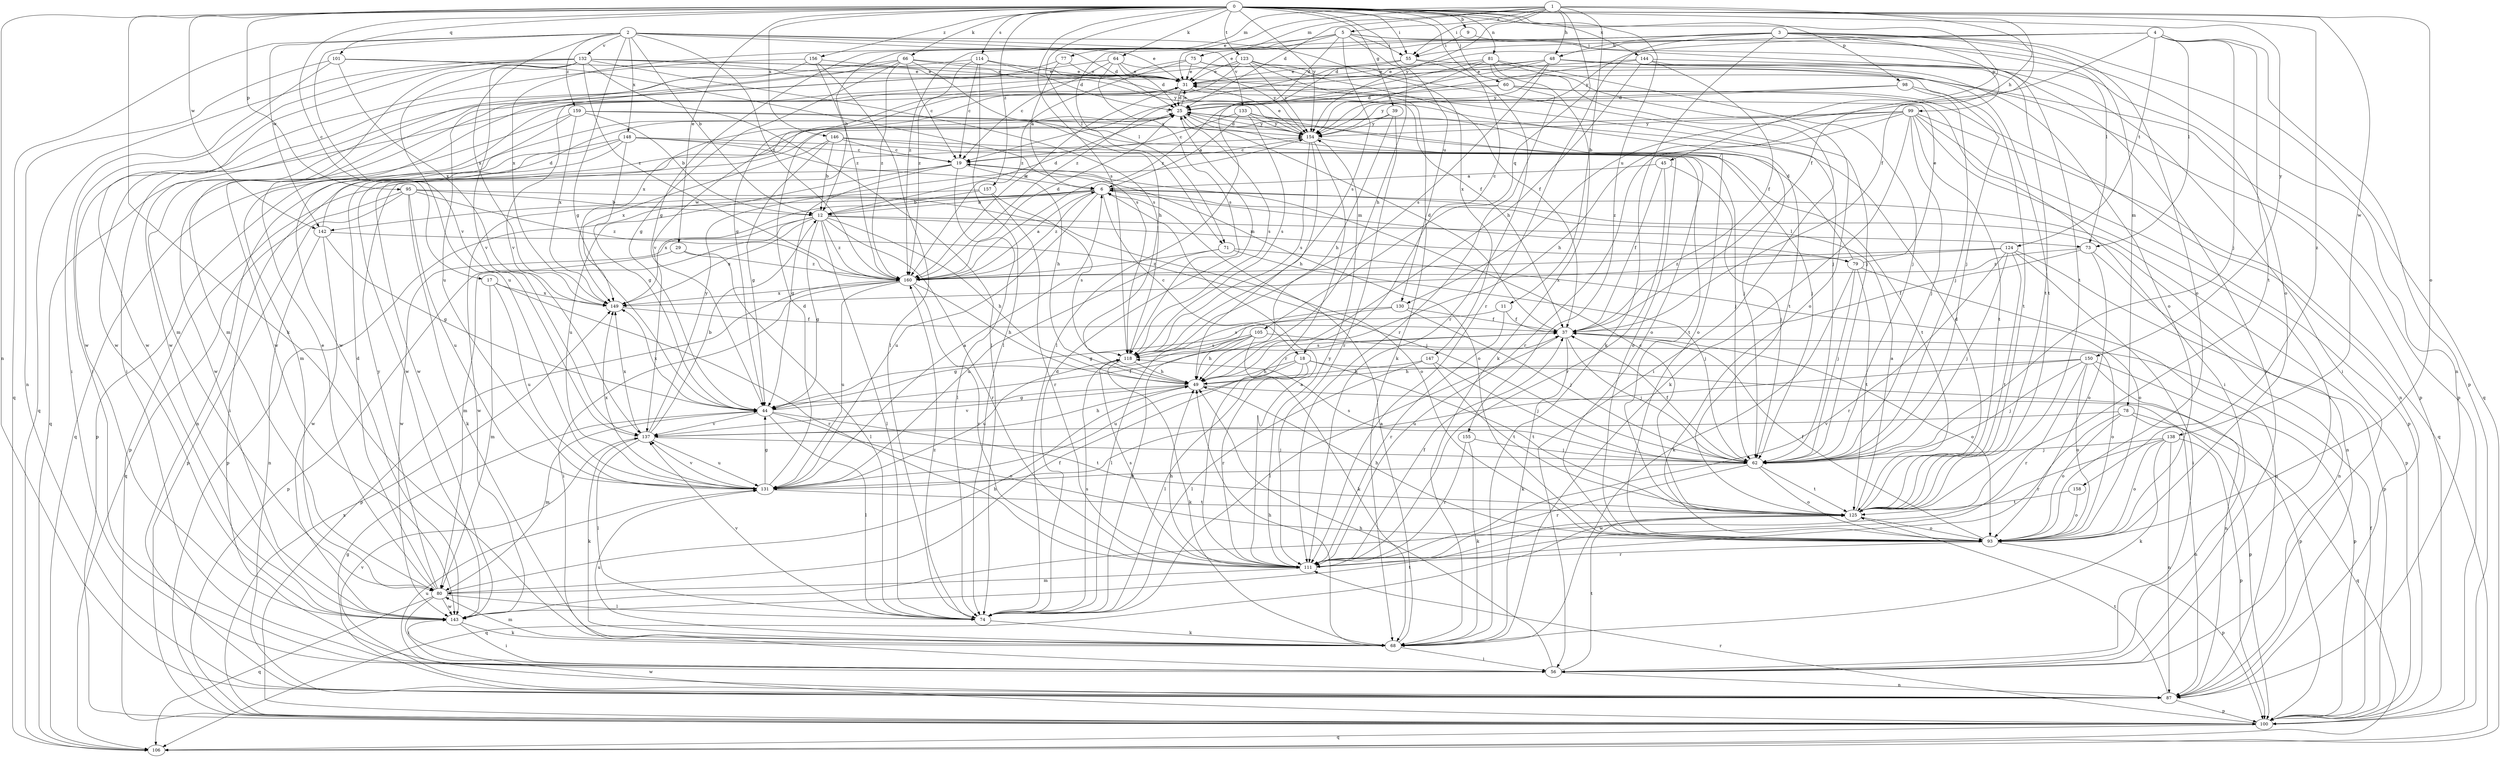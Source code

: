 strict digraph  {
0;
1;
2;
3;
4;
5;
6;
9;
11;
12;
17;
18;
19;
25;
29;
31;
37;
39;
44;
45;
48;
49;
55;
56;
60;
62;
64;
66;
68;
71;
73;
74;
75;
77;
78;
79;
80;
81;
87;
93;
95;
98;
99;
100;
101;
105;
106;
111;
114;
118;
123;
124;
125;
130;
131;
132;
133;
137;
138;
142;
143;
144;
146;
147;
148;
149;
150;
154;
155;
156;
157;
158;
159;
160;
0 -> 9  [label=b];
0 -> 17  [label=c];
0 -> 18  [label=c];
0 -> 29  [label=e];
0 -> 37  [label=f];
0 -> 39  [label=g];
0 -> 55  [label=i];
0 -> 60  [label=j];
0 -> 64  [label=k];
0 -> 66  [label=k];
0 -> 68  [label=k];
0 -> 71  [label=l];
0 -> 81  [label=n];
0 -> 87  [label=n];
0 -> 93  [label=o];
0 -> 95  [label=p];
0 -> 98  [label=p];
0 -> 101  [label=q];
0 -> 114  [label=s];
0 -> 118  [label=s];
0 -> 123  [label=t];
0 -> 130  [label=u];
0 -> 138  [label=w];
0 -> 142  [label=w];
0 -> 144  [label=x];
0 -> 146  [label=x];
0 -> 150  [label=y];
0 -> 154  [label=y];
0 -> 155  [label=z];
0 -> 156  [label=z];
0 -> 157  [label=z];
0 -> 158  [label=z];
1 -> 5  [label=a];
1 -> 11  [label=b];
1 -> 25  [label=d];
1 -> 31  [label=e];
1 -> 37  [label=f];
1 -> 45  [label=h];
1 -> 48  [label=h];
1 -> 55  [label=i];
1 -> 75  [label=m];
1 -> 77  [label=m];
1 -> 105  [label=q];
1 -> 154  [label=y];
2 -> 12  [label=b];
2 -> 25  [label=d];
2 -> 31  [label=e];
2 -> 44  [label=g];
2 -> 106  [label=q];
2 -> 132  [label=v];
2 -> 133  [label=v];
2 -> 137  [label=v];
2 -> 142  [label=w];
2 -> 147  [label=x];
2 -> 148  [label=x];
2 -> 149  [label=x];
2 -> 159  [label=z];
2 -> 160  [label=z];
3 -> 12  [label=b];
3 -> 44  [label=g];
3 -> 48  [label=h];
3 -> 68  [label=k];
3 -> 71  [label=l];
3 -> 73  [label=l];
3 -> 78  [label=m];
3 -> 93  [label=o];
3 -> 99  [label=p];
3 -> 106  [label=q];
3 -> 111  [label=r];
4 -> 25  [label=d];
4 -> 55  [label=i];
4 -> 62  [label=j];
4 -> 73  [label=l];
4 -> 100  [label=p];
4 -> 124  [label=t];
4 -> 125  [label=t];
4 -> 130  [label=u];
4 -> 154  [label=y];
5 -> 25  [label=d];
5 -> 31  [label=e];
5 -> 49  [label=h];
5 -> 55  [label=i];
5 -> 87  [label=n];
5 -> 93  [label=o];
5 -> 118  [label=s];
5 -> 149  [label=x];
5 -> 160  [label=z];
6 -> 12  [label=b];
6 -> 18  [label=c];
6 -> 79  [label=m];
6 -> 87  [label=n];
6 -> 100  [label=p];
6 -> 131  [label=u];
6 -> 142  [label=w];
6 -> 143  [label=w];
6 -> 149  [label=x];
6 -> 160  [label=z];
9 -> 55  [label=i];
9 -> 125  [label=t];
11 -> 37  [label=f];
11 -> 44  [label=g];
11 -> 111  [label=r];
12 -> 25  [label=d];
12 -> 44  [label=g];
12 -> 49  [label=h];
12 -> 73  [label=l];
12 -> 74  [label=l];
12 -> 79  [label=m];
12 -> 80  [label=m];
12 -> 111  [label=r];
12 -> 143  [label=w];
12 -> 149  [label=x];
12 -> 160  [label=z];
17 -> 80  [label=m];
17 -> 111  [label=r];
17 -> 131  [label=u];
17 -> 149  [label=x];
18 -> 49  [label=h];
18 -> 74  [label=l];
18 -> 100  [label=p];
18 -> 111  [label=r];
18 -> 125  [label=t];
18 -> 131  [label=u];
19 -> 6  [label=a];
19 -> 44  [label=g];
19 -> 74  [label=l];
19 -> 93  [label=o];
19 -> 100  [label=p];
19 -> 131  [label=u];
25 -> 31  [label=e];
25 -> 62  [label=j];
25 -> 106  [label=q];
25 -> 118  [label=s];
25 -> 154  [label=y];
29 -> 74  [label=l];
29 -> 100  [label=p];
29 -> 160  [label=z];
31 -> 25  [label=d];
31 -> 125  [label=t];
31 -> 149  [label=x];
31 -> 160  [label=z];
37 -> 25  [label=d];
37 -> 62  [label=j];
37 -> 68  [label=k];
37 -> 74  [label=l];
37 -> 93  [label=o];
37 -> 118  [label=s];
39 -> 49  [label=h];
39 -> 111  [label=r];
39 -> 143  [label=w];
39 -> 154  [label=y];
44 -> 37  [label=f];
44 -> 74  [label=l];
44 -> 80  [label=m];
44 -> 93  [label=o];
44 -> 125  [label=t];
44 -> 137  [label=v];
44 -> 149  [label=x];
45 -> 6  [label=a];
45 -> 37  [label=f];
45 -> 62  [label=j];
45 -> 111  [label=r];
48 -> 19  [label=c];
48 -> 31  [label=e];
48 -> 56  [label=i];
48 -> 93  [label=o];
48 -> 118  [label=s];
48 -> 125  [label=t];
48 -> 143  [label=w];
48 -> 154  [label=y];
49 -> 44  [label=g];
49 -> 100  [label=p];
49 -> 137  [label=v];
55 -> 31  [label=e];
55 -> 100  [label=p];
55 -> 111  [label=r];
55 -> 160  [label=z];
56 -> 49  [label=h];
56 -> 87  [label=n];
56 -> 125  [label=t];
60 -> 25  [label=d];
60 -> 56  [label=i];
60 -> 87  [label=n];
60 -> 106  [label=q];
60 -> 111  [label=r];
62 -> 37  [label=f];
62 -> 93  [label=o];
62 -> 111  [label=r];
62 -> 118  [label=s];
62 -> 125  [label=t];
62 -> 131  [label=u];
64 -> 19  [label=c];
64 -> 25  [label=d];
64 -> 31  [label=e];
64 -> 56  [label=i];
64 -> 118  [label=s];
64 -> 154  [label=y];
66 -> 19  [label=c];
66 -> 31  [label=e];
66 -> 44  [label=g];
66 -> 49  [label=h];
66 -> 62  [label=j];
66 -> 137  [label=v];
66 -> 143  [label=w];
66 -> 160  [label=z];
68 -> 6  [label=a];
68 -> 49  [label=h];
68 -> 56  [label=i];
68 -> 80  [label=m];
68 -> 131  [label=u];
71 -> 62  [label=j];
71 -> 93  [label=o];
71 -> 131  [label=u];
71 -> 160  [label=z];
73 -> 37  [label=f];
73 -> 87  [label=n];
73 -> 93  [label=o];
73 -> 160  [label=z];
74 -> 25  [label=d];
74 -> 68  [label=k];
74 -> 118  [label=s];
74 -> 137  [label=v];
74 -> 160  [label=z];
75 -> 31  [label=e];
75 -> 44  [label=g];
75 -> 62  [label=j];
75 -> 100  [label=p];
75 -> 160  [label=z];
77 -> 6  [label=a];
77 -> 31  [label=e];
77 -> 143  [label=w];
78 -> 87  [label=n];
78 -> 93  [label=o];
78 -> 106  [label=q];
78 -> 111  [label=r];
78 -> 137  [label=v];
79 -> 25  [label=d];
79 -> 31  [label=e];
79 -> 62  [label=j];
79 -> 68  [label=k];
79 -> 87  [label=n];
79 -> 125  [label=t];
80 -> 25  [label=d];
80 -> 31  [label=e];
80 -> 37  [label=f];
80 -> 49  [label=h];
80 -> 56  [label=i];
80 -> 74  [label=l];
80 -> 106  [label=q];
80 -> 143  [label=w];
80 -> 154  [label=y];
81 -> 31  [label=e];
81 -> 56  [label=i];
81 -> 62  [label=j];
81 -> 68  [label=k];
81 -> 74  [label=l];
81 -> 93  [label=o];
81 -> 154  [label=y];
87 -> 44  [label=g];
87 -> 100  [label=p];
87 -> 125  [label=t];
87 -> 131  [label=u];
87 -> 137  [label=v];
93 -> 37  [label=f];
93 -> 49  [label=h];
93 -> 100  [label=p];
93 -> 111  [label=r];
95 -> 12  [label=b];
95 -> 68  [label=k];
95 -> 93  [label=o];
95 -> 100  [label=p];
95 -> 106  [label=q];
95 -> 131  [label=u];
95 -> 160  [label=z];
98 -> 25  [label=d];
98 -> 62  [label=j];
98 -> 125  [label=t];
98 -> 154  [label=y];
99 -> 49  [label=h];
99 -> 56  [label=i];
99 -> 62  [label=j];
99 -> 68  [label=k];
99 -> 100  [label=p];
99 -> 106  [label=q];
99 -> 111  [label=r];
99 -> 125  [label=t];
99 -> 143  [label=w];
99 -> 154  [label=y];
100 -> 37  [label=f];
100 -> 106  [label=q];
100 -> 111  [label=r];
100 -> 143  [label=w];
100 -> 149  [label=x];
101 -> 31  [label=e];
101 -> 56  [label=i];
101 -> 87  [label=n];
101 -> 118  [label=s];
101 -> 149  [label=x];
105 -> 44  [label=g];
105 -> 49  [label=h];
105 -> 68  [label=k];
105 -> 74  [label=l];
105 -> 93  [label=o];
105 -> 118  [label=s];
111 -> 6  [label=a];
111 -> 37  [label=f];
111 -> 49  [label=h];
111 -> 80  [label=m];
111 -> 118  [label=s];
111 -> 154  [label=y];
114 -> 19  [label=c];
114 -> 25  [label=d];
114 -> 31  [label=e];
114 -> 74  [label=l];
114 -> 143  [label=w];
114 -> 160  [label=z];
118 -> 49  [label=h];
118 -> 68  [label=k];
118 -> 131  [label=u];
123 -> 31  [label=e];
123 -> 37  [label=f];
123 -> 62  [label=j];
123 -> 68  [label=k];
123 -> 80  [label=m];
123 -> 137  [label=v];
123 -> 154  [label=y];
124 -> 56  [label=i];
124 -> 62  [label=j];
124 -> 100  [label=p];
124 -> 111  [label=r];
124 -> 125  [label=t];
124 -> 149  [label=x];
124 -> 160  [label=z];
125 -> 6  [label=a];
125 -> 19  [label=c];
125 -> 25  [label=d];
125 -> 93  [label=o];
125 -> 106  [label=q];
130 -> 37  [label=f];
130 -> 62  [label=j];
130 -> 74  [label=l];
130 -> 118  [label=s];
131 -> 6  [label=a];
131 -> 25  [label=d];
131 -> 44  [label=g];
131 -> 125  [label=t];
131 -> 137  [label=v];
131 -> 149  [label=x];
132 -> 31  [label=e];
132 -> 37  [label=f];
132 -> 56  [label=i];
132 -> 74  [label=l];
132 -> 80  [label=m];
132 -> 106  [label=q];
132 -> 118  [label=s];
132 -> 131  [label=u];
132 -> 137  [label=v];
132 -> 143  [label=w];
132 -> 154  [label=y];
132 -> 160  [label=z];
133 -> 6  [label=a];
133 -> 19  [label=c];
133 -> 62  [label=j];
133 -> 93  [label=o];
133 -> 118  [label=s];
133 -> 154  [label=y];
137 -> 12  [label=b];
137 -> 49  [label=h];
137 -> 62  [label=j];
137 -> 68  [label=k];
137 -> 74  [label=l];
137 -> 131  [label=u];
137 -> 149  [label=x];
137 -> 154  [label=y];
138 -> 62  [label=j];
138 -> 68  [label=k];
138 -> 87  [label=n];
138 -> 93  [label=o];
138 -> 100  [label=p];
138 -> 143  [label=w];
142 -> 25  [label=d];
142 -> 44  [label=g];
142 -> 62  [label=j];
142 -> 87  [label=n];
142 -> 143  [label=w];
143 -> 56  [label=i];
143 -> 68  [label=k];
143 -> 125  [label=t];
144 -> 31  [label=e];
144 -> 37  [label=f];
144 -> 49  [label=h];
144 -> 56  [label=i];
144 -> 125  [label=t];
144 -> 160  [label=z];
146 -> 12  [label=b];
146 -> 19  [label=c];
146 -> 44  [label=g];
146 -> 62  [label=j];
146 -> 125  [label=t];
146 -> 149  [label=x];
147 -> 49  [label=h];
147 -> 62  [label=j];
147 -> 74  [label=l];
147 -> 125  [label=t];
148 -> 19  [label=c];
148 -> 44  [label=g];
148 -> 49  [label=h];
148 -> 56  [label=i];
148 -> 87  [label=n];
148 -> 93  [label=o];
148 -> 100  [label=p];
149 -> 37  [label=f];
150 -> 49  [label=h];
150 -> 62  [label=j];
150 -> 87  [label=n];
150 -> 93  [label=o];
150 -> 100  [label=p];
150 -> 111  [label=r];
150 -> 131  [label=u];
154 -> 19  [label=c];
154 -> 25  [label=d];
154 -> 31  [label=e];
154 -> 49  [label=h];
154 -> 111  [label=r];
154 -> 118  [label=s];
154 -> 125  [label=t];
155 -> 62  [label=j];
155 -> 68  [label=k];
155 -> 111  [label=r];
156 -> 31  [label=e];
156 -> 74  [label=l];
156 -> 131  [label=u];
156 -> 143  [label=w];
156 -> 160  [label=z];
157 -> 12  [label=b];
157 -> 100  [label=p];
157 -> 111  [label=r];
157 -> 118  [label=s];
158 -> 93  [label=o];
158 -> 125  [label=t];
159 -> 12  [label=b];
159 -> 80  [label=m];
159 -> 93  [label=o];
159 -> 143  [label=w];
159 -> 149  [label=x];
159 -> 154  [label=y];
160 -> 6  [label=a];
160 -> 25  [label=d];
160 -> 49  [label=h];
160 -> 56  [label=i];
160 -> 100  [label=p];
160 -> 111  [label=r];
160 -> 131  [label=u];
160 -> 149  [label=x];
}
